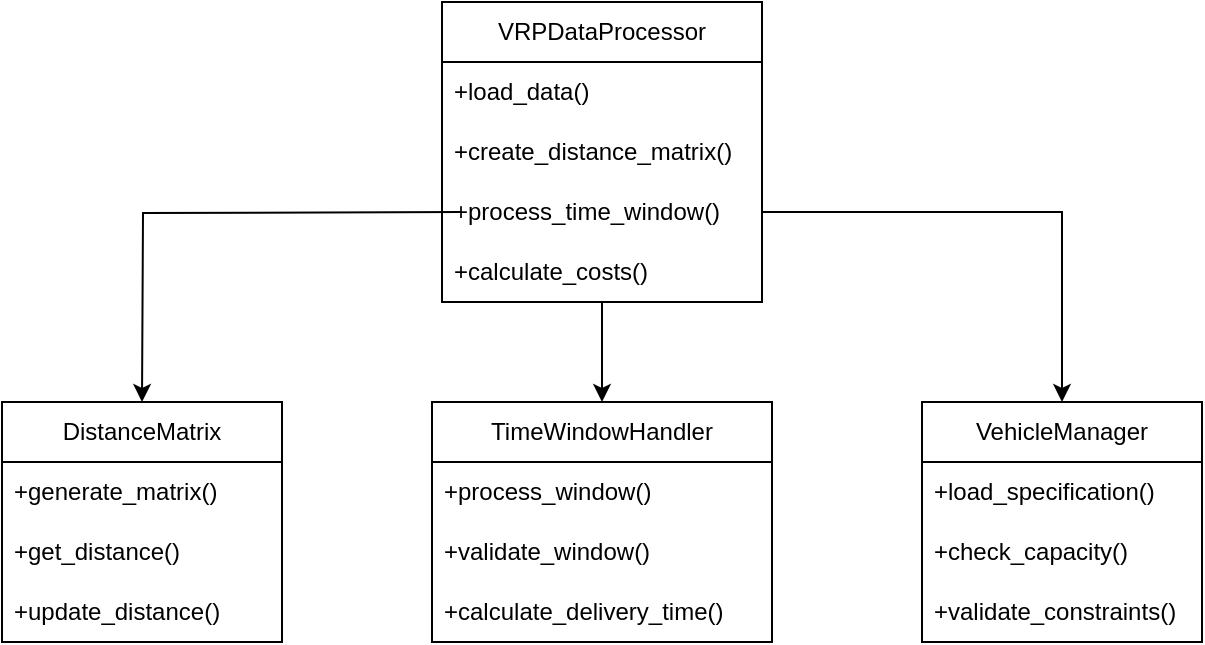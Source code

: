 <mxfile version="26.0.16">
  <diagram name="Page-1" id="alDEE21K_ThWRqy1P5j1">
    <mxGraphModel dx="954" dy="558" grid="1" gridSize="10" guides="1" tooltips="1" connect="1" arrows="1" fold="1" page="1" pageScale="1" pageWidth="850" pageHeight="1100" math="0" shadow="0">
      <root>
        <mxCell id="0" />
        <mxCell id="1" parent="0" />
        <mxCell id="m96FaM2indllbMHJbTJI-5" value="VRPDataProcessor" style="swimlane;fontStyle=0;childLayout=stackLayout;horizontal=1;startSize=30;horizontalStack=0;resizeParent=1;resizeParentMax=0;resizeLast=0;collapsible=1;marginBottom=0;whiteSpace=wrap;html=1;" vertex="1" parent="1">
          <mxGeometry x="400" y="470" width="160" height="150" as="geometry" />
        </mxCell>
        <mxCell id="m96FaM2indllbMHJbTJI-6" value="+load_data()" style="text;strokeColor=none;fillColor=none;align=left;verticalAlign=middle;spacingLeft=4;spacingRight=4;overflow=hidden;points=[[0,0.5],[1,0.5]];portConstraint=eastwest;rotatable=0;whiteSpace=wrap;html=1;" vertex="1" parent="m96FaM2indllbMHJbTJI-5">
          <mxGeometry y="30" width="160" height="30" as="geometry" />
        </mxCell>
        <mxCell id="m96FaM2indllbMHJbTJI-7" value="+create_distance_matrix()" style="text;strokeColor=none;fillColor=none;align=left;verticalAlign=middle;spacingLeft=4;spacingRight=4;overflow=hidden;points=[[0,0.5],[1,0.5]];portConstraint=eastwest;rotatable=0;whiteSpace=wrap;html=1;" vertex="1" parent="m96FaM2indllbMHJbTJI-5">
          <mxGeometry y="60" width="160" height="30" as="geometry" />
        </mxCell>
        <mxCell id="m96FaM2indllbMHJbTJI-25" value="" style="endArrow=classic;html=1;rounded=0;entryX=0.5;entryY=0;entryDx=0;entryDy=0;" edge="1" parent="m96FaM2indllbMHJbTJI-5" target="m96FaM2indllbMHJbTJI-13">
          <mxGeometry width="50" height="50" relative="1" as="geometry">
            <mxPoint x="80" y="150" as="sourcePoint" />
            <mxPoint x="130" y="100" as="targetPoint" />
          </mxGeometry>
        </mxCell>
        <mxCell id="m96FaM2indllbMHJbTJI-8" value="+process_time_window()" style="text;strokeColor=none;fillColor=none;align=left;verticalAlign=middle;spacingLeft=4;spacingRight=4;overflow=hidden;points=[[0,0.5],[1,0.5]];portConstraint=eastwest;rotatable=0;whiteSpace=wrap;html=1;flipH=0;flipV=1;" vertex="1" parent="m96FaM2indllbMHJbTJI-5">
          <mxGeometry y="90" width="160" height="30" as="geometry" />
        </mxCell>
        <mxCell id="m96FaM2indllbMHJbTJI-22" value="+calculate_costs()" style="text;strokeColor=none;fillColor=none;align=left;verticalAlign=middle;spacingLeft=4;spacingRight=4;overflow=hidden;points=[[0,0.5],[1,0.5]];portConstraint=eastwest;rotatable=0;whiteSpace=wrap;html=1;flipH=0;flipV=1;" vertex="1" parent="m96FaM2indllbMHJbTJI-5">
          <mxGeometry y="120" width="160" height="30" as="geometry" />
        </mxCell>
        <mxCell id="m96FaM2indllbMHJbTJI-9" value="DistanceMatrix" style="swimlane;fontStyle=0;childLayout=stackLayout;horizontal=1;startSize=30;horizontalStack=0;resizeParent=1;resizeParentMax=0;resizeLast=0;collapsible=1;marginBottom=0;whiteSpace=wrap;html=1;" vertex="1" parent="1">
          <mxGeometry x="180" y="670" width="140" height="120" as="geometry" />
        </mxCell>
        <mxCell id="m96FaM2indllbMHJbTJI-10" value="+generate_matrix()" style="text;strokeColor=none;fillColor=none;align=left;verticalAlign=middle;spacingLeft=4;spacingRight=4;overflow=hidden;points=[[0,0.5],[1,0.5]];portConstraint=eastwest;rotatable=0;whiteSpace=wrap;html=1;" vertex="1" parent="m96FaM2indllbMHJbTJI-9">
          <mxGeometry y="30" width="140" height="30" as="geometry" />
        </mxCell>
        <mxCell id="m96FaM2indllbMHJbTJI-11" value="+get_distance()" style="text;strokeColor=none;fillColor=none;align=left;verticalAlign=middle;spacingLeft=4;spacingRight=4;overflow=hidden;points=[[0,0.5],[1,0.5]];portConstraint=eastwest;rotatable=0;whiteSpace=wrap;html=1;" vertex="1" parent="m96FaM2indllbMHJbTJI-9">
          <mxGeometry y="60" width="140" height="30" as="geometry" />
        </mxCell>
        <mxCell id="m96FaM2indllbMHJbTJI-12" value="+update_distance()" style="text;strokeColor=none;fillColor=none;align=left;verticalAlign=middle;spacingLeft=4;spacingRight=4;overflow=hidden;points=[[0,0.5],[1,0.5]];portConstraint=eastwest;rotatable=0;whiteSpace=wrap;html=1;" vertex="1" parent="m96FaM2indllbMHJbTJI-9">
          <mxGeometry y="90" width="140" height="30" as="geometry" />
        </mxCell>
        <mxCell id="m96FaM2indllbMHJbTJI-13" value="TimeWindowHandler" style="swimlane;fontStyle=0;childLayout=stackLayout;horizontal=1;startSize=30;horizontalStack=0;resizeParent=1;resizeParentMax=0;resizeLast=0;collapsible=1;marginBottom=0;whiteSpace=wrap;html=1;" vertex="1" parent="1">
          <mxGeometry x="395" y="670" width="170" height="120" as="geometry" />
        </mxCell>
        <mxCell id="m96FaM2indllbMHJbTJI-14" value="+process_window()" style="text;strokeColor=none;fillColor=none;align=left;verticalAlign=middle;spacingLeft=4;spacingRight=4;overflow=hidden;points=[[0,0.5],[1,0.5]];portConstraint=eastwest;rotatable=0;whiteSpace=wrap;html=1;" vertex="1" parent="m96FaM2indllbMHJbTJI-13">
          <mxGeometry y="30" width="170" height="30" as="geometry" />
        </mxCell>
        <mxCell id="m96FaM2indllbMHJbTJI-15" value="+validate_window()" style="text;strokeColor=none;fillColor=none;align=left;verticalAlign=middle;spacingLeft=4;spacingRight=4;overflow=hidden;points=[[0,0.5],[1,0.5]];portConstraint=eastwest;rotatable=0;whiteSpace=wrap;html=1;" vertex="1" parent="m96FaM2indllbMHJbTJI-13">
          <mxGeometry y="60" width="170" height="30" as="geometry" />
        </mxCell>
        <mxCell id="m96FaM2indllbMHJbTJI-16" value="+calculate_delivery_time()" style="text;strokeColor=none;fillColor=none;align=left;verticalAlign=middle;spacingLeft=4;spacingRight=4;overflow=hidden;points=[[0,0.5],[1,0.5]];portConstraint=eastwest;rotatable=0;whiteSpace=wrap;html=1;" vertex="1" parent="m96FaM2indllbMHJbTJI-13">
          <mxGeometry y="90" width="170" height="30" as="geometry" />
        </mxCell>
        <mxCell id="m96FaM2indllbMHJbTJI-17" value="VehicleManager" style="swimlane;fontStyle=0;childLayout=stackLayout;horizontal=1;startSize=30;horizontalStack=0;resizeParent=1;resizeParentMax=0;resizeLast=0;collapsible=1;marginBottom=0;whiteSpace=wrap;html=1;" vertex="1" parent="1">
          <mxGeometry x="640" y="670" width="140" height="120" as="geometry" />
        </mxCell>
        <mxCell id="m96FaM2indllbMHJbTJI-18" value="+load_specification()" style="text;strokeColor=none;fillColor=none;align=left;verticalAlign=middle;spacingLeft=4;spacingRight=4;overflow=hidden;points=[[0,0.5],[1,0.5]];portConstraint=eastwest;rotatable=0;whiteSpace=wrap;html=1;" vertex="1" parent="m96FaM2indllbMHJbTJI-17">
          <mxGeometry y="30" width="140" height="30" as="geometry" />
        </mxCell>
        <mxCell id="m96FaM2indllbMHJbTJI-19" value="+check_capacity()" style="text;strokeColor=none;fillColor=none;align=left;verticalAlign=middle;spacingLeft=4;spacingRight=4;overflow=hidden;points=[[0,0.5],[1,0.5]];portConstraint=eastwest;rotatable=0;whiteSpace=wrap;html=1;" vertex="1" parent="m96FaM2indllbMHJbTJI-17">
          <mxGeometry y="60" width="140" height="30" as="geometry" />
        </mxCell>
        <mxCell id="m96FaM2indllbMHJbTJI-20" value="+validate_constraints()" style="text;strokeColor=none;fillColor=none;align=left;verticalAlign=middle;spacingLeft=4;spacingRight=4;overflow=hidden;points=[[0,0.5],[1,0.5]];portConstraint=eastwest;rotatable=0;whiteSpace=wrap;html=1;" vertex="1" parent="m96FaM2indllbMHJbTJI-17">
          <mxGeometry y="90" width="140" height="30" as="geometry" />
        </mxCell>
        <mxCell id="m96FaM2indllbMHJbTJI-23" style="edgeStyle=orthogonalEdgeStyle;rounded=0;orthogonalLoop=1;jettySize=auto;html=1;exitX=0;exitY=0.5;exitDx=0;exitDy=0;entryX=0.429;entryY=0;entryDx=0;entryDy=0;entryPerimeter=0;" edge="1" parent="1">
          <mxGeometry relative="1" as="geometry">
            <mxPoint x="409.94" y="575" as="sourcePoint" />
            <mxPoint x="250.0" y="670" as="targetPoint" />
          </mxGeometry>
        </mxCell>
        <mxCell id="m96FaM2indllbMHJbTJI-24" style="edgeStyle=orthogonalEdgeStyle;rounded=0;orthogonalLoop=1;jettySize=auto;html=1;exitX=1;exitY=0.5;exitDx=0;exitDy=0;entryX=0.5;entryY=0;entryDx=0;entryDy=0;" edge="1" parent="1" source="m96FaM2indllbMHJbTJI-8" target="m96FaM2indllbMHJbTJI-17">
          <mxGeometry relative="1" as="geometry" />
        </mxCell>
      </root>
    </mxGraphModel>
  </diagram>
</mxfile>
